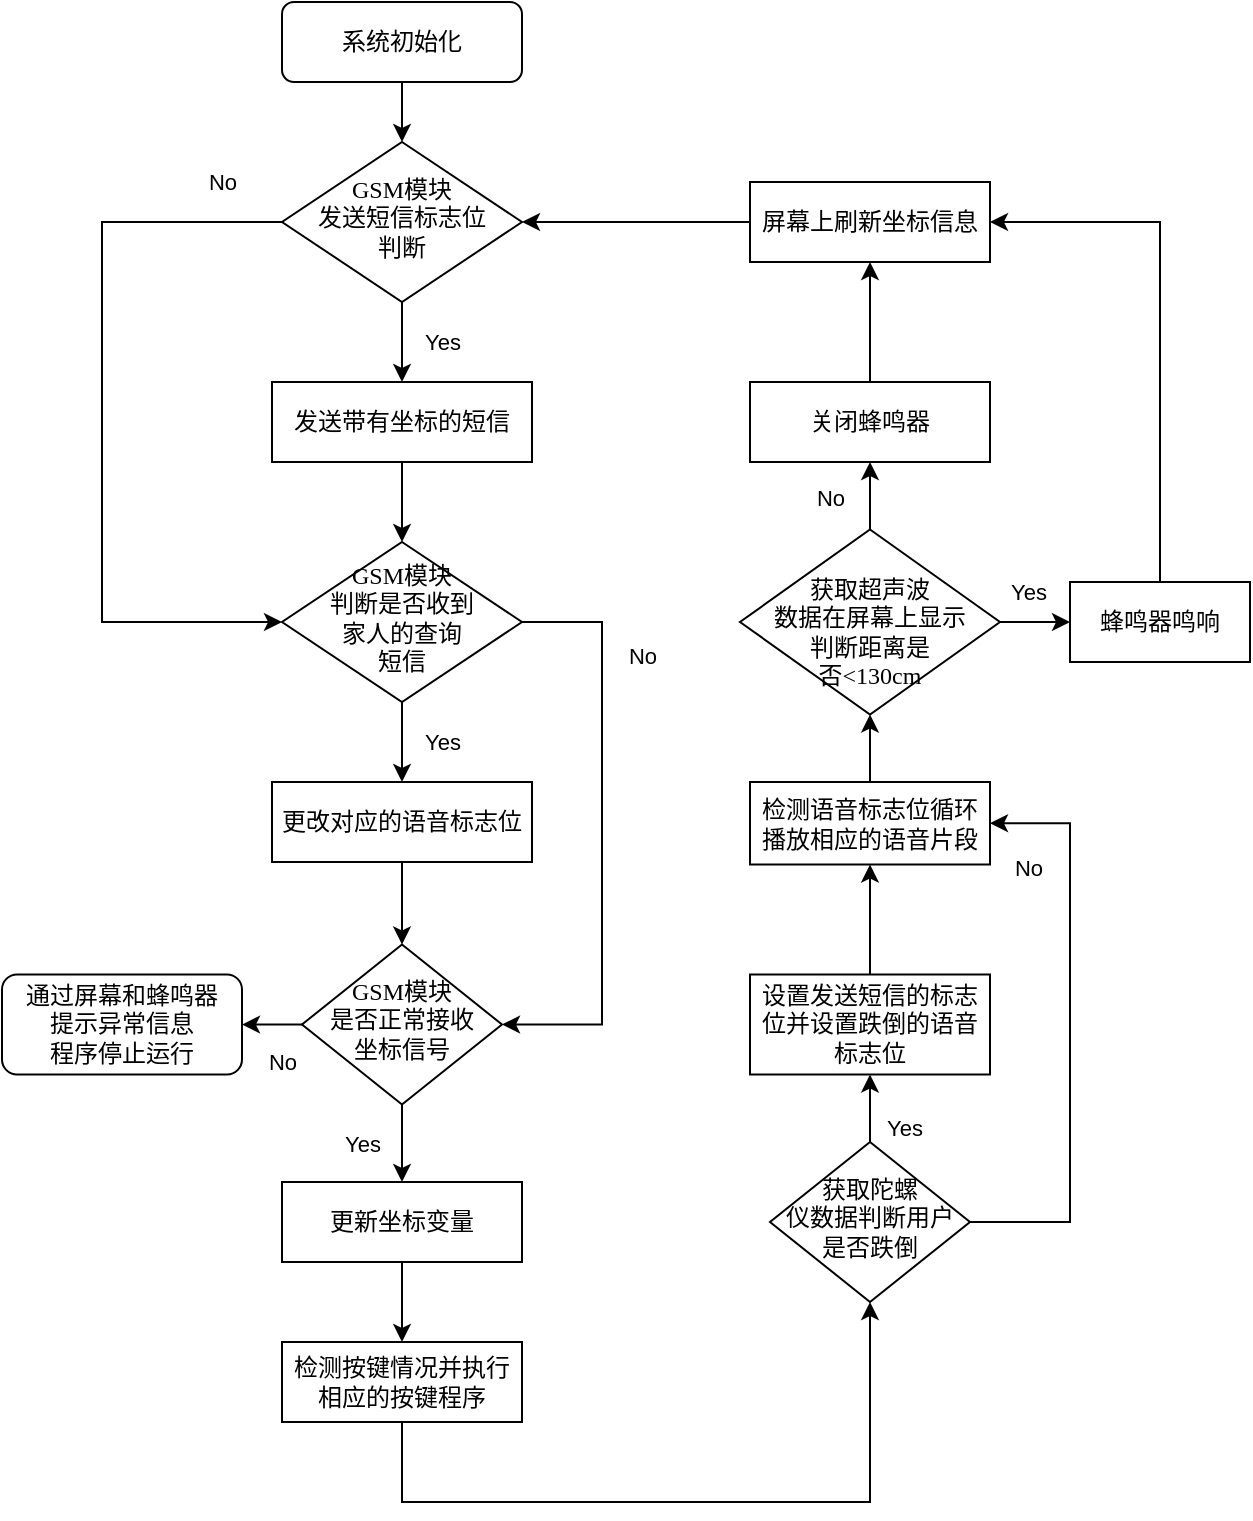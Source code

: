 <mxfile version="18.1.1" type="github">
  <diagram id="C5RBs43oDa-KdzZeNtuy" name="Page-1">
    <mxGraphModel dx="277" dy="171" grid="1" gridSize="10" guides="1" tooltips="1" connect="1" arrows="1" fold="1" page="1" pageScale="1" pageWidth="827" pageHeight="1169" math="0" shadow="0">
      <root>
        <mxCell id="WIyWlLk6GJQsqaUBKTNV-0" />
        <mxCell id="WIyWlLk6GJQsqaUBKTNV-1" parent="WIyWlLk6GJQsqaUBKTNV-0" />
        <mxCell id="4lcF5yqq7FoIl81vgWSu-6" value="" style="edgeStyle=orthogonalEdgeStyle;rounded=0;orthogonalLoop=1;jettySize=auto;html=1;endArrow=classic;endFill=1;entryX=0.5;entryY=1;entryDx=0;entryDy=0;" parent="WIyWlLk6GJQsqaUBKTNV-1" source="WIyWlLk6GJQsqaUBKTNV-3" target="WIyWlLk6GJQsqaUBKTNV-10" edge="1">
          <mxGeometry relative="1" as="geometry">
            <mxPoint x="230" y="890" as="targetPoint" />
            <Array as="points">
              <mxPoint x="230" y="880" />
              <mxPoint x="464" y="880" />
            </Array>
          </mxGeometry>
        </mxCell>
        <mxCell id="WIyWlLk6GJQsqaUBKTNV-3" value="&lt;span style=&quot;font-family: 宋体;&quot;&gt;检测按键情况并执行相应的按键程序&lt;/span&gt;" style="rounded=0;whiteSpace=wrap;html=1;fontSize=12;glass=0;strokeWidth=1;shadow=0;" parent="WIyWlLk6GJQsqaUBKTNV-1" vertex="1">
          <mxGeometry x="170" y="800" width="120" height="40" as="geometry" />
        </mxCell>
        <mxCell id="WIyWlLk6GJQsqaUBKTNV-4" value="Yes" style="rounded=0;html=1;jettySize=auto;orthogonalLoop=1;fontSize=11;endArrow=classic;endFill=1;endSize=6;strokeWidth=1;shadow=0;labelBackgroundColor=none;edgeStyle=orthogonalEdgeStyle;entryX=0.5;entryY=0;entryDx=0;entryDy=0;" parent="WIyWlLk6GJQsqaUBKTNV-1" source="WIyWlLk6GJQsqaUBKTNV-6" edge="1" target="ogAV-2YasjObulV18OoU-15">
          <mxGeometry y="20" relative="1" as="geometry">
            <mxPoint as="offset" />
            <mxPoint x="230" y="700" as="targetPoint" />
            <Array as="points" />
          </mxGeometry>
        </mxCell>
        <mxCell id="WIyWlLk6GJQsqaUBKTNV-5" value="No" style="edgeStyle=orthogonalEdgeStyle;rounded=0;html=1;jettySize=auto;orthogonalLoop=1;fontSize=11;endArrow=classic;endFill=1;endSize=6;strokeWidth=1;shadow=0;labelBackgroundColor=none;" parent="WIyWlLk6GJQsqaUBKTNV-1" source="WIyWlLk6GJQsqaUBKTNV-6" target="WIyWlLk6GJQsqaUBKTNV-7" edge="1">
          <mxGeometry x="-0.6" y="19" relative="1" as="geometry">
            <mxPoint as="offset" />
          </mxGeometry>
        </mxCell>
        <mxCell id="WIyWlLk6GJQsqaUBKTNV-6" value="&lt;font face=&quot;宋体&quot;&gt;GSM模块&lt;br&gt;是否正常接收&lt;br&gt;坐标信号&lt;/font&gt;" style="rhombus;whiteSpace=wrap;html=1;shadow=0;fontFamily=Helvetica;fontSize=12;align=center;strokeWidth=1;spacing=6;spacingTop=-4;" parent="WIyWlLk6GJQsqaUBKTNV-1" vertex="1">
          <mxGeometry x="180" y="601.25" width="100" height="80" as="geometry" />
        </mxCell>
        <mxCell id="WIyWlLk6GJQsqaUBKTNV-7" value="&lt;font face=&quot;宋体&quot;&gt;通过屏幕和蜂鸣器&lt;br&gt;提示异常信息&lt;br&gt;程序停止运行&lt;/font&gt;" style="rounded=1;whiteSpace=wrap;html=1;fontSize=12;glass=0;strokeWidth=1;shadow=0;" parent="WIyWlLk6GJQsqaUBKTNV-1" vertex="1">
          <mxGeometry x="30" y="616.25" width="120" height="50" as="geometry" />
        </mxCell>
        <mxCell id="WIyWlLk6GJQsqaUBKTNV-8" value="No" style="rounded=0;html=1;jettySize=auto;orthogonalLoop=1;fontSize=11;endArrow=classic;endFill=1;endSize=6;strokeWidth=1;shadow=0;labelBackgroundColor=none;edgeStyle=orthogonalEdgeStyle;entryX=1;entryY=0.5;entryDx=0;entryDy=0;exitX=1;exitY=0.5;exitDx=0;exitDy=0;" parent="WIyWlLk6GJQsqaUBKTNV-1" source="WIyWlLk6GJQsqaUBKTNV-10" target="9XydL3netHxPgKDdmPqL-6" edge="1">
          <mxGeometry x="0.572" y="21" relative="1" as="geometry">
            <mxPoint as="offset" />
            <mxPoint x="594" y="600" as="targetPoint" />
            <Array as="points">
              <mxPoint x="564" y="740" />
              <mxPoint x="564" y="541" />
            </Array>
          </mxGeometry>
        </mxCell>
        <mxCell id="WIyWlLk6GJQsqaUBKTNV-9" value="Yes" style="edgeStyle=orthogonalEdgeStyle;rounded=0;html=1;jettySize=auto;orthogonalLoop=1;fontSize=11;endArrow=classic;endFill=1;endSize=6;strokeWidth=1;shadow=0;labelBackgroundColor=none;entryX=0.5;entryY=1;entryDx=0;entryDy=0;exitX=0.5;exitY=0;exitDx=0;exitDy=0;" parent="WIyWlLk6GJQsqaUBKTNV-1" source="WIyWlLk6GJQsqaUBKTNV-10" target="WIyWlLk6GJQsqaUBKTNV-12" edge="1">
          <mxGeometry y="-17" relative="1" as="geometry">
            <mxPoint as="offset" />
            <Array as="points">
              <mxPoint x="464" y="710" />
              <mxPoint x="464" y="710" />
            </Array>
          </mxGeometry>
        </mxCell>
        <mxCell id="WIyWlLk6GJQsqaUBKTNV-10" value="&lt;font face=&quot;宋体&quot;&gt;获取陀螺&lt;br&gt;仪数据判断用户&lt;br&gt;是否跌倒&lt;/font&gt;" style="rhombus;whiteSpace=wrap;html=1;shadow=0;fontFamily=Helvetica;fontSize=12;align=center;strokeWidth=1;spacing=6;spacingTop=-4;" parent="WIyWlLk6GJQsqaUBKTNV-1" vertex="1">
          <mxGeometry x="414" y="700" width="100" height="80" as="geometry" />
        </mxCell>
        <mxCell id="9XydL3netHxPgKDdmPqL-12" value="" style="edgeStyle=orthogonalEdgeStyle;rounded=0;orthogonalLoop=1;jettySize=auto;html=1;endArrow=classic;endFill=1;" parent="WIyWlLk6GJQsqaUBKTNV-1" source="WIyWlLk6GJQsqaUBKTNV-11" edge="1">
          <mxGeometry relative="1" as="geometry">
            <mxPoint x="230" y="200" as="targetPoint" />
          </mxGeometry>
        </mxCell>
        <mxCell id="WIyWlLk6GJQsqaUBKTNV-11" value="&lt;font face=&quot;宋体&quot;&gt;系统初始化&lt;/font&gt;" style="rounded=1;whiteSpace=wrap;html=1;fontSize=12;glass=0;strokeWidth=1;shadow=0;" parent="WIyWlLk6GJQsqaUBKTNV-1" vertex="1">
          <mxGeometry x="170" y="130" width="120" height="40" as="geometry" />
        </mxCell>
        <mxCell id="ogAV-2YasjObulV18OoU-17" value="" style="edgeStyle=orthogonalEdgeStyle;rounded=0;orthogonalLoop=1;jettySize=auto;html=1;endArrow=classic;endFill=1;endSize=6;exitX=0.5;exitY=0;exitDx=0;exitDy=0;entryX=0.5;entryY=1;entryDx=0;entryDy=0;" edge="1" parent="WIyWlLk6GJQsqaUBKTNV-1" source="WIyWlLk6GJQsqaUBKTNV-12" target="9XydL3netHxPgKDdmPqL-6">
          <mxGeometry relative="1" as="geometry">
            <mxPoint x="464" y="610" as="sourcePoint" />
          </mxGeometry>
        </mxCell>
        <mxCell id="WIyWlLk6GJQsqaUBKTNV-12" value="&lt;font face=&quot;宋体&quot;&gt;设置发送短信的标志位并设置跌倒的语音标志位&lt;/font&gt;" style="rounded=0;whiteSpace=wrap;html=1;fontSize=12;glass=0;strokeWidth=1;shadow=0;" parent="WIyWlLk6GJQsqaUBKTNV-1" vertex="1">
          <mxGeometry x="404" y="616.25" width="120" height="50" as="geometry" />
        </mxCell>
        <mxCell id="ogAV-2YasjObulV18OoU-16" value="" style="edgeStyle=orthogonalEdgeStyle;rounded=0;orthogonalLoop=1;jettySize=auto;html=1;endArrow=classic;endFill=1;endSize=6;exitX=0.5;exitY=0;exitDx=0;exitDy=0;entryX=0.5;entryY=1;entryDx=0;entryDy=0;" edge="1" parent="WIyWlLk6GJQsqaUBKTNV-1" source="9XydL3netHxPgKDdmPqL-6" target="9XydL3netHxPgKDdmPqL-17">
          <mxGeometry relative="1" as="geometry">
            <mxPoint x="464" y="490" as="targetPoint" />
          </mxGeometry>
        </mxCell>
        <mxCell id="9XydL3netHxPgKDdmPqL-6" value="&lt;font face=&quot;宋体&quot;&gt;检测语音标志位循环播放相应的语音片段&lt;/font&gt;" style="rounded=0;whiteSpace=wrap;html=1;fontSize=12;glass=0;strokeWidth=1;shadow=0;" parent="WIyWlLk6GJQsqaUBKTNV-1" vertex="1">
          <mxGeometry x="404" y="520" width="120" height="41.25" as="geometry" />
        </mxCell>
        <mxCell id="9XydL3netHxPgKDdmPqL-17" value="&lt;span style=&quot;font-family: 宋体;&quot;&gt;&lt;br&gt;获取超声波&lt;br&gt;数据在屏幕上显示&lt;br&gt;判断距离是&lt;br&gt;否&amp;lt;130cm&lt;/span&gt;" style="rhombus;whiteSpace=wrap;html=1;shadow=0;fontFamily=Helvetica;fontSize=12;align=center;strokeWidth=1;spacing=6;spacingTop=-4;" parent="WIyWlLk6GJQsqaUBKTNV-1" vertex="1">
          <mxGeometry x="399" y="393.75" width="130" height="92.5" as="geometry" />
        </mxCell>
        <mxCell id="9XydL3netHxPgKDdmPqL-18" value="Yes" style="edgeStyle=orthogonalEdgeStyle;rounded=0;html=1;jettySize=auto;orthogonalLoop=1;fontSize=11;endArrow=classic;endFill=1;endSize=6;strokeWidth=1;shadow=0;labelBackgroundColor=none;exitX=1;exitY=0.5;exitDx=0;exitDy=0;entryX=0;entryY=0.5;entryDx=0;entryDy=0;" parent="WIyWlLk6GJQsqaUBKTNV-1" edge="1" target="9XydL3netHxPgKDdmPqL-19" source="9XydL3netHxPgKDdmPqL-17">
          <mxGeometry x="-0.2" y="15" relative="1" as="geometry">
            <mxPoint as="offset" />
            <mxPoint x="534" y="380" as="sourcePoint" />
            <mxPoint x="564.0" y="369.8" as="targetPoint" />
            <Array as="points">
              <mxPoint x="530" y="440" />
              <mxPoint x="530" y="440" />
            </Array>
          </mxGeometry>
        </mxCell>
        <mxCell id="4lcF5yqq7FoIl81vgWSu-1" value="" style="edgeStyle=orthogonalEdgeStyle;rounded=0;orthogonalLoop=1;jettySize=auto;html=1;endArrow=classic;endFill=1;entryX=1;entryY=0.5;entryDx=0;entryDy=0;" parent="WIyWlLk6GJQsqaUBKTNV-1" source="9XydL3netHxPgKDdmPqL-19" target="4lcF5yqq7FoIl81vgWSu-2" edge="1">
          <mxGeometry relative="1" as="geometry">
            <mxPoint x="609" y="325" as="targetPoint" />
            <Array as="points">
              <mxPoint x="609" y="240" />
            </Array>
          </mxGeometry>
        </mxCell>
        <mxCell id="9XydL3netHxPgKDdmPqL-19" value="&lt;font face=&quot;宋体&quot;&gt;蜂鸣器鸣响&lt;/font&gt;" style="rounded=0;whiteSpace=wrap;html=1;fontSize=12;glass=0;strokeWidth=1;shadow=0;" parent="WIyWlLk6GJQsqaUBKTNV-1" vertex="1">
          <mxGeometry x="564" y="420" width="90" height="40" as="geometry" />
        </mxCell>
        <mxCell id="4lcF5yqq7FoIl81vgWSu-5" value="" style="edgeStyle=orthogonalEdgeStyle;rounded=0;orthogonalLoop=1;jettySize=auto;html=1;endArrow=classic;endFill=1;" parent="WIyWlLk6GJQsqaUBKTNV-1" source="9XydL3netHxPgKDdmPqL-21" target="4lcF5yqq7FoIl81vgWSu-2" edge="1">
          <mxGeometry relative="1" as="geometry" />
        </mxCell>
        <mxCell id="9XydL3netHxPgKDdmPqL-21" value="&lt;font face=&quot;宋体&quot;&gt;关闭蜂鸣器&lt;/font&gt;" style="rounded=0;whiteSpace=wrap;html=1;fontSize=12;glass=0;strokeWidth=1;shadow=0;" parent="WIyWlLk6GJQsqaUBKTNV-1" vertex="1">
          <mxGeometry x="404" y="320" width="120" height="40" as="geometry" />
        </mxCell>
        <mxCell id="9XydL3netHxPgKDdmPqL-32" value="No" style="edgeStyle=orthogonalEdgeStyle;rounded=0;html=1;jettySize=auto;orthogonalLoop=1;fontSize=11;endArrow=classic;endFill=1;endSize=6;strokeWidth=1;shadow=0;labelBackgroundColor=none;exitX=0.5;exitY=0;exitDx=0;exitDy=0;entryX=0.5;entryY=1;entryDx=0;entryDy=0;" parent="WIyWlLk6GJQsqaUBKTNV-1" source="9XydL3netHxPgKDdmPqL-17" edge="1" target="9XydL3netHxPgKDdmPqL-21">
          <mxGeometry x="-0.091" y="20" relative="1" as="geometry">
            <mxPoint as="offset" />
            <mxPoint x="484" y="339.17" as="sourcePoint" />
            <mxPoint x="464" y="370" as="targetPoint" />
          </mxGeometry>
        </mxCell>
        <mxCell id="4lcF5yqq7FoIl81vgWSu-4" value="" style="edgeStyle=orthogonalEdgeStyle;rounded=0;orthogonalLoop=1;jettySize=auto;html=1;endArrow=classic;endFill=1;entryX=1;entryY=0.5;entryDx=0;entryDy=0;" parent="WIyWlLk6GJQsqaUBKTNV-1" source="4lcF5yqq7FoIl81vgWSu-2" target="ogAV-2YasjObulV18OoU-12" edge="1">
          <mxGeometry relative="1" as="geometry">
            <mxPoint x="354" y="240" as="targetPoint" />
          </mxGeometry>
        </mxCell>
        <mxCell id="4lcF5yqq7FoIl81vgWSu-2" value="&lt;font face=&quot;宋体&quot;&gt;屏幕上刷新坐标信息&lt;/font&gt;" style="rounded=0;whiteSpace=wrap;html=1;fontSize=12;glass=0;strokeWidth=1;shadow=0;" parent="WIyWlLk6GJQsqaUBKTNV-1" vertex="1">
          <mxGeometry x="404" y="220" width="120" height="40" as="geometry" />
        </mxCell>
        <mxCell id="ogAV-2YasjObulV18OoU-2" value="Yes" style="rounded=0;html=1;jettySize=auto;orthogonalLoop=1;fontSize=11;endArrow=classic;endFill=1;endSize=6;strokeWidth=1;shadow=0;labelBackgroundColor=none;edgeStyle=orthogonalEdgeStyle;entryX=0.5;entryY=0;entryDx=0;entryDy=0;" edge="1" parent="WIyWlLk6GJQsqaUBKTNV-1" source="ogAV-2YasjObulV18OoU-4" target="ogAV-2YasjObulV18OoU-5">
          <mxGeometry y="20" relative="1" as="geometry">
            <mxPoint as="offset" />
            <mxPoint x="230.0" y="490" as="targetPoint" />
          </mxGeometry>
        </mxCell>
        <mxCell id="ogAV-2YasjObulV18OoU-3" value="No" style="edgeStyle=orthogonalEdgeStyle;rounded=0;html=1;jettySize=auto;orthogonalLoop=1;fontSize=11;endArrow=classic;endFill=1;endSize=6;strokeWidth=1;shadow=0;labelBackgroundColor=none;exitX=1;exitY=0.5;exitDx=0;exitDy=0;entryX=1;entryY=0.5;entryDx=0;entryDy=0;" edge="1" parent="WIyWlLk6GJQsqaUBKTNV-1" source="ogAV-2YasjObulV18OoU-4" target="WIyWlLk6GJQsqaUBKTNV-6">
          <mxGeometry x="-0.61" y="20" relative="1" as="geometry">
            <mxPoint as="offset" />
            <mxPoint x="340" y="420" as="targetPoint" />
            <Array as="points">
              <mxPoint x="330" y="440" />
              <mxPoint x="330" y="641" />
            </Array>
          </mxGeometry>
        </mxCell>
        <mxCell id="ogAV-2YasjObulV18OoU-4" value="&lt;font face=&quot;宋体&quot;&gt;GSM模块&lt;br&gt;判断是否收到&lt;br&gt;家人的查询&lt;br&gt;短信&lt;br&gt;&lt;/font&gt;" style="rhombus;whiteSpace=wrap;html=1;shadow=0;fontFamily=Helvetica;fontSize=12;align=center;strokeWidth=1;spacing=6;spacingTop=-4;" vertex="1" parent="WIyWlLk6GJQsqaUBKTNV-1">
          <mxGeometry x="170" y="400" width="120" height="80" as="geometry" />
        </mxCell>
        <mxCell id="ogAV-2YasjObulV18OoU-6" value="" style="edgeStyle=orthogonalEdgeStyle;rounded=0;orthogonalLoop=1;jettySize=auto;html=1;endArrow=classic;endFill=1;endSize=6;entryX=0.5;entryY=0;entryDx=0;entryDy=0;exitX=0.5;exitY=1;exitDx=0;exitDy=0;" edge="1" parent="WIyWlLk6GJQsqaUBKTNV-1" source="ogAV-2YasjObulV18OoU-5" target="WIyWlLk6GJQsqaUBKTNV-6">
          <mxGeometry relative="1" as="geometry">
            <mxPoint x="230" y="590" as="targetPoint" />
          </mxGeometry>
        </mxCell>
        <mxCell id="ogAV-2YasjObulV18OoU-5" value="&lt;font face=&quot;宋体&quot;&gt;更改对应的语音标志位&lt;/font&gt;" style="rounded=0;whiteSpace=wrap;html=1;fontSize=12;glass=0;strokeWidth=1;shadow=0;" vertex="1" parent="WIyWlLk6GJQsqaUBKTNV-1">
          <mxGeometry x="165" y="520" width="130" height="40" as="geometry" />
        </mxCell>
        <mxCell id="ogAV-2YasjObulV18OoU-10" value="No" style="edgeStyle=orthogonalEdgeStyle;rounded=0;html=1;jettySize=auto;orthogonalLoop=1;fontSize=11;endArrow=classic;endFill=1;endSize=6;strokeWidth=1;shadow=0;labelBackgroundColor=none;exitX=0;exitY=0.5;exitDx=0;exitDy=0;entryX=0;entryY=0.5;entryDx=0;entryDy=0;" edge="1" parent="WIyWlLk6GJQsqaUBKTNV-1" source="ogAV-2YasjObulV18OoU-12" target="ogAV-2YasjObulV18OoU-4">
          <mxGeometry x="-0.842" y="-20" relative="1" as="geometry">
            <mxPoint as="offset" />
            <mxPoint x="285" y="140" as="sourcePoint" />
            <mxPoint x="170" y="420" as="targetPoint" />
            <Array as="points">
              <mxPoint x="80" y="240" />
              <mxPoint x="80" y="440" />
            </Array>
          </mxGeometry>
        </mxCell>
        <mxCell id="ogAV-2YasjObulV18OoU-11" value="Yes" style="rounded=0;html=1;jettySize=auto;orthogonalLoop=1;fontSize=11;endArrow=classic;endFill=1;endSize=6;strokeWidth=1;shadow=0;labelBackgroundColor=none;edgeStyle=orthogonalEdgeStyle;entryX=0.5;entryY=0;entryDx=0;entryDy=0;" edge="1" parent="WIyWlLk6GJQsqaUBKTNV-1" source="ogAV-2YasjObulV18OoU-12" target="ogAV-2YasjObulV18OoU-13">
          <mxGeometry y="20" relative="1" as="geometry">
            <mxPoint as="offset" />
            <mxPoint x="230.0" y="310" as="targetPoint" />
          </mxGeometry>
        </mxCell>
        <mxCell id="ogAV-2YasjObulV18OoU-12" value="&lt;span style=&quot;font-family: 宋体;&quot;&gt;GSM模块&lt;br&gt;发送短信标志位&lt;br&gt;判断&lt;/span&gt;&lt;font face=&quot;宋体&quot;&gt;&lt;br&gt;&lt;/font&gt;" style="rhombus;whiteSpace=wrap;html=1;shadow=0;fontFamily=Helvetica;fontSize=12;align=center;strokeWidth=1;spacing=6;spacingTop=-4;" vertex="1" parent="WIyWlLk6GJQsqaUBKTNV-1">
          <mxGeometry x="170" y="200" width="120" height="80" as="geometry" />
        </mxCell>
        <mxCell id="ogAV-2YasjObulV18OoU-14" value="" style="edgeStyle=orthogonalEdgeStyle;rounded=0;orthogonalLoop=1;jettySize=auto;html=1;endArrow=classic;endFill=1;endSize=6;" edge="1" parent="WIyWlLk6GJQsqaUBKTNV-1" source="ogAV-2YasjObulV18OoU-13" target="ogAV-2YasjObulV18OoU-4">
          <mxGeometry relative="1" as="geometry" />
        </mxCell>
        <mxCell id="ogAV-2YasjObulV18OoU-13" value="&lt;font face=&quot;宋体&quot;&gt;发送带有坐标的短信&lt;/font&gt;" style="rounded=0;whiteSpace=wrap;html=1;fontSize=12;glass=0;strokeWidth=1;shadow=0;" vertex="1" parent="WIyWlLk6GJQsqaUBKTNV-1">
          <mxGeometry x="165" y="320" width="130" height="40" as="geometry" />
        </mxCell>
        <mxCell id="ogAV-2YasjObulV18OoU-18" value="" style="edgeStyle=orthogonalEdgeStyle;rounded=0;orthogonalLoop=1;jettySize=auto;html=1;endArrow=classic;endFill=1;endSize=6;" edge="1" parent="WIyWlLk6GJQsqaUBKTNV-1" source="ogAV-2YasjObulV18OoU-15" target="WIyWlLk6GJQsqaUBKTNV-3">
          <mxGeometry relative="1" as="geometry" />
        </mxCell>
        <mxCell id="ogAV-2YasjObulV18OoU-15" value="&lt;span style=&quot;font-family: 宋体;&quot;&gt;更新坐标变量&lt;/span&gt;" style="rounded=0;whiteSpace=wrap;html=1;fontSize=12;glass=0;strokeWidth=1;shadow=0;" vertex="1" parent="WIyWlLk6GJQsqaUBKTNV-1">
          <mxGeometry x="170" y="720" width="120" height="40" as="geometry" />
        </mxCell>
      </root>
    </mxGraphModel>
  </diagram>
</mxfile>
